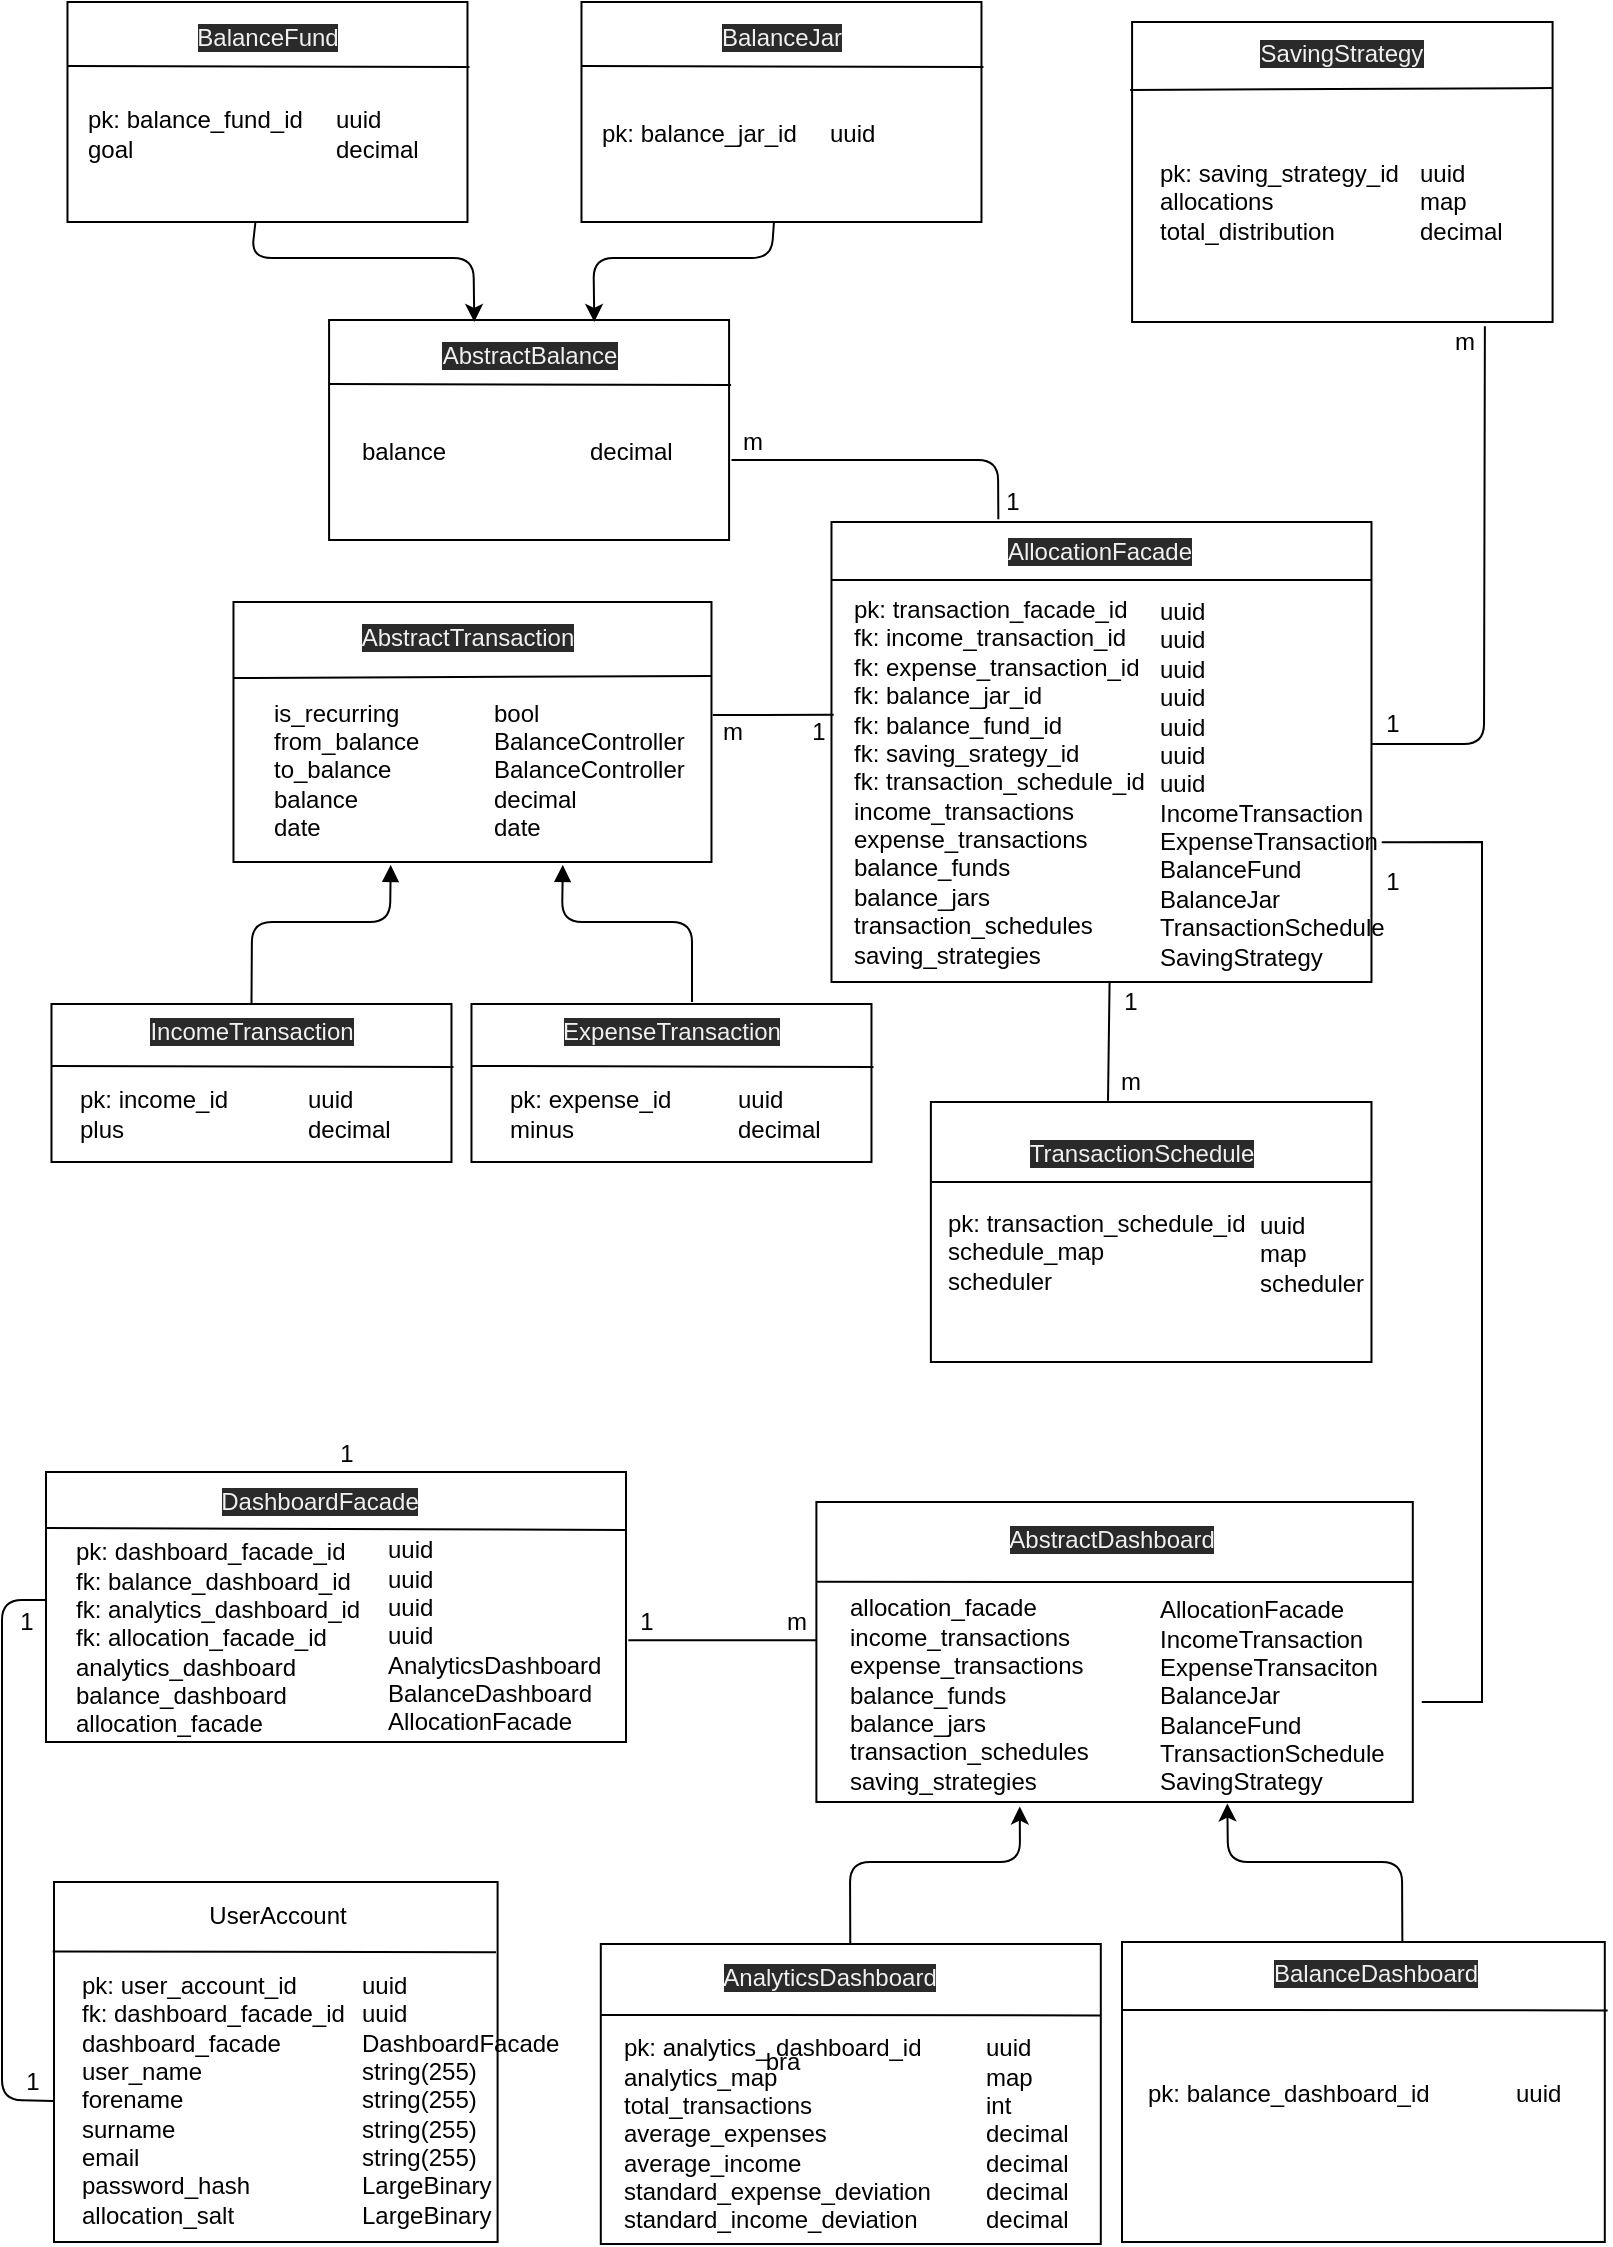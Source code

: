 <mxfile version="20.6.2" type="device"><diagram id="Hlew2SzYprfg2hBASBOW" name="Page-1"><mxGraphModel dx="918" dy="2317" grid="1" gridSize="10" guides="1" tooltips="1" connect="1" arrows="1" fold="1" page="1" pageScale="1" pageWidth="827" pageHeight="1169" math="0" shadow="0"><root><mxCell id="0"/><mxCell id="1" parent="0"/><mxCell id="2" value="" style="rounded=0;whiteSpace=wrap;html=1;align=center;" parent="1" vertex="1"><mxGeometry x="46" y="970" width="221.8" height="180" as="geometry"/></mxCell><mxCell id="3" value="" style="rounded=0;whiteSpace=wrap;html=1;" parent="1" vertex="1"><mxGeometry x="427.2" y="780" width="298.2" height="150" as="geometry"/></mxCell><mxCell id="4" value="" style="rounded=0;whiteSpace=wrap;html=1;" parent="1" vertex="1"><mxGeometry x="183.54" y="189" width="200" height="110" as="geometry"/></mxCell><mxCell id="5" value="" style="rounded=0;whiteSpace=wrap;html=1;" parent="1" vertex="1"><mxGeometry x="585.04" y="40" width="210.25" height="150" as="geometry"/></mxCell><mxCell id="6" value="" style="rounded=0;whiteSpace=wrap;html=1;" parent="1" vertex="1"><mxGeometry x="135.74" y="330" width="239" height="130" as="geometry"/></mxCell><mxCell id="19" value="pk: user_account_id&lt;br&gt;fk: dashboard_facade_id&lt;br&gt;dashboard_facade&lt;br&gt;user_name&lt;br&gt;forename&lt;br&gt;surname&lt;br&gt;email&lt;br&gt;password_hash&lt;br&gt;allocation_salt" style="text;html=1;strokeColor=none;fillColor=none;align=left;verticalAlign=middle;whiteSpace=wrap;rounded=0;" parent="1" vertex="1"><mxGeometry x="57.8" y="1029" width="138.2" height="100" as="geometry"/></mxCell><mxCell id="20" value="uuid&lt;br&gt;uuid&lt;br&gt;DashboardFacade&lt;br&gt;string(255)&lt;br&gt;string(255)&lt;br&gt;string(255)&lt;br&gt;string(255)&lt;br&gt;LargeBinary&lt;br&gt;LargeBinary" style="text;html=1;align=left;verticalAlign=middle;resizable=0;points=[];autosize=1;strokeColor=none;fillColor=none;" parent="1" vertex="1"><mxGeometry x="197.8" y="1014" width="110" height="130" as="geometry"/></mxCell><mxCell id="22" value="" style="endArrow=none;html=1;rounded=1;exitX=-0.003;exitY=0.193;exitDx=0;exitDy=0;exitPerimeter=0;entryX=0.996;entryY=0.284;entryDx=0;entryDy=0;entryPerimeter=0;" parent="1" source="2" edge="1"><mxGeometry width="50" height="50" relative="1" as="geometry"><mxPoint x="66.0" y="1004.58" as="sourcePoint"/><mxPoint x="267.0" y="1005.12" as="targetPoint"/></mxGeometry></mxCell><mxCell id="23" value="" style="endArrow=none;html=1;rounded=1;exitX=0;exitY=0.266;exitDx=0;exitDy=0;exitPerimeter=0;entryX=1.001;entryY=0.267;entryDx=0;entryDy=0;entryPerimeter=0;" parent="1" source="3" target="3" edge="1"><mxGeometry width="50" height="50" relative="1" as="geometry"><mxPoint x="427.4" y="817.77" as="sourcePoint"/><mxPoint x="628.4" y="818.28" as="targetPoint"/></mxGeometry></mxCell><mxCell id="24" value="&lt;span style=&quot;color: rgb(240 , 240 , 240) ; font-family: &amp;#34;helvetica&amp;#34; ; font-size: 12px ; font-style: normal ; font-weight: 400 ; letter-spacing: normal ; text-indent: 0px ; text-transform: none ; word-spacing: 0px ; background-color: rgb(42 , 42 , 42) ; display: inline ; float: none&quot;&gt;AbstractDashboard&lt;/span&gt;" style="text;whiteSpace=wrap;html=1;align=center;" parent="1" vertex="1"><mxGeometry x="545.4" y="785" width="60" height="20" as="geometry"/></mxCell><mxCell id="25" value="&lt;span style=&quot;color: rgb(240 , 240 , 240) ; font-family: &amp;#34;helvetica&amp;#34; ; font-size: 12px ; font-style: normal ; font-weight: 400 ; letter-spacing: normal ; text-indent: 0px ; text-transform: none ; word-spacing: 0px ; background-color: rgb(42 , 42 , 42) ; display: inline ; float: none&quot;&gt;AbstractBalance&lt;/span&gt;" style="text;whiteSpace=wrap;html=1;align=center;" parent="1" vertex="1"><mxGeometry x="253.54" y="193" width="60" height="20" as="geometry"/></mxCell><mxCell id="26" value="" style="endArrow=none;html=1;rounded=1;exitX=-0.009;exitY=0.281;exitDx=0;exitDy=0;exitPerimeter=0;entryX=0.996;entryY=0.284;entryDx=0;entryDy=0;entryPerimeter=0;" parent="1" edge="1"><mxGeometry width="50" height="50" relative="1" as="geometry"><mxPoint x="183.54" y="221.0" as="sourcePoint"/><mxPoint x="384.54" y="221.51" as="targetPoint"/></mxGeometry></mxCell><mxCell id="30" value="&lt;span style=&quot;color: rgb(240 , 240 , 240) ; font-family: &amp;#34;helvetica&amp;#34; ; font-size: 12px ; font-style: normal ; font-weight: 400 ; letter-spacing: normal ; text-indent: 0px ; text-transform: none ; word-spacing: 0px ; background-color: rgb(42 , 42 , 42) ; display: inline ; float: none&quot;&gt;AbstractTransaction&lt;/span&gt;" style="text;whiteSpace=wrap;html=1;align=center;" parent="1" vertex="1"><mxGeometry x="207.74" y="334" width="90" height="30" as="geometry"/></mxCell><mxCell id="31" value="" style="endArrow=none;html=1;rounded=1;exitX=-0.009;exitY=0.281;exitDx=0;exitDy=0;exitPerimeter=0;" parent="1" edge="1"><mxGeometry width="50" height="50" relative="1" as="geometry"><mxPoint x="135.74" y="368.0" as="sourcePoint"/><mxPoint x="374.74" y="367" as="targetPoint"/></mxGeometry></mxCell><mxCell id="34" value="1" style="text;html=1;align=center;verticalAlign=middle;resizable=0;points=[];autosize=1;strokeColor=none;fillColor=none;" parent="1" vertex="1"><mxGeometry x="417.74" y="385" width="20" height="20" as="geometry"/></mxCell><mxCell id="35" value="&lt;span style=&quot;color: rgb(240 , 240 , 240) ; font-family: &amp;#34;helvetica&amp;#34; ; font-size: 12px ; font-style: normal ; font-weight: 400 ; letter-spacing: normal ; text-indent: 0px ; text-transform: none ; word-spacing: 0px ; background-color: rgb(42 , 42 , 42) ; display: inline ; float: none&quot;&gt;SavingStrategy&lt;/span&gt;" style="text;whiteSpace=wrap;html=1;align=center;" parent="1" vertex="1"><mxGeometry x="635.04" y="42" width="110" height="30" as="geometry"/></mxCell><mxCell id="36" value="" style="endArrow=none;html=1;rounded=1;exitX=-0.009;exitY=0.281;exitDx=0;exitDy=0;exitPerimeter=0;entryX=1.001;entryY=0.22;entryDx=0;entryDy=0;entryPerimeter=0;" parent="1" target="5" edge="1"><mxGeometry width="50" height="50" relative="1" as="geometry"><mxPoint x="584.04" y="74.0" as="sourcePoint"/><mxPoint x="785.04" y="74.51" as="targetPoint"/></mxGeometry></mxCell><mxCell id="41" value="" style="rounded=0;whiteSpace=wrap;html=1;" parent="1" vertex="1"><mxGeometry x="44.74" y="531" width="200" height="79" as="geometry"/></mxCell><mxCell id="44" style="edgeStyle=none;html=1;endArrow=block;endFill=1;entryX=0.689;entryY=1.011;entryDx=0;entryDy=0;entryPerimeter=0;" parent="1" target="6" edge="1"><mxGeometry relative="1" as="geometry"><mxPoint x="365" y="530" as="sourcePoint"/><mxPoint x="304.74" y="490" as="targetPoint"/><Array as="points"><mxPoint x="365" y="490"/><mxPoint x="300" y="490"/></Array></mxGeometry></mxCell><mxCell id="42" value="" style="rounded=0;whiteSpace=wrap;html=1;" parent="1" vertex="1"><mxGeometry x="254.74" y="531" width="200" height="79" as="geometry"/></mxCell><mxCell id="43" value="" style="endArrow=block;html=1;endFill=1;exitX=0.5;exitY=0;exitDx=0;exitDy=0;entryX=0.329;entryY=1.011;entryDx=0;entryDy=0;entryPerimeter=0;" parent="1" source="41" target="6" edge="1"><mxGeometry width="50" height="50" relative="1" as="geometry"><mxPoint x="134.74" y="550" as="sourcePoint"/><mxPoint x="213.74" y="490" as="targetPoint"/><Array as="points"><mxPoint x="145" y="490"/><mxPoint x="214" y="490"/></Array></mxGeometry></mxCell><mxCell id="45" value="" style="endArrow=none;html=1;rounded=1;exitX=-0.009;exitY=0.281;exitDx=0;exitDy=0;exitPerimeter=0;entryX=0.996;entryY=0.284;entryDx=0;entryDy=0;entryPerimeter=0;" parent="1" edge="1"><mxGeometry width="50" height="50" relative="1" as="geometry"><mxPoint x="44.74" y="562.0" as="sourcePoint"/><mxPoint x="245.74" y="562.51" as="targetPoint"/></mxGeometry></mxCell><mxCell id="46" value="" style="endArrow=none;html=1;rounded=1;exitX=-0.009;exitY=0.281;exitDx=0;exitDy=0;exitPerimeter=0;entryX=0.996;entryY=0.284;entryDx=0;entryDy=0;entryPerimeter=0;" parent="1" edge="1"><mxGeometry width="50" height="50" relative="1" as="geometry"><mxPoint x="254.74" y="562.0" as="sourcePoint"/><mxPoint x="455.74" y="562.51" as="targetPoint"/></mxGeometry></mxCell><mxCell id="47" value="&lt;span style=&quot;color: rgb(240 , 240 , 240) ; font-family: &amp;#34;helvetica&amp;#34; ; font-size: 12px ; font-style: normal ; font-weight: 400 ; letter-spacing: normal ; text-indent: 0px ; text-transform: none ; word-spacing: 0px ; background-color: rgb(42 , 42 , 42) ; display: inline ; float: none&quot;&gt;IncomeTransaction&lt;/span&gt;" style="text;whiteSpace=wrap;html=1;align=center;" parent="1" vertex="1"><mxGeometry x="99.74" y="531" width="90" height="30" as="geometry"/></mxCell><mxCell id="48" value="&lt;span style=&quot;color: rgb(240 , 240 , 240) ; font-family: &amp;#34;helvetica&amp;#34; ; font-size: 12px ; font-style: normal ; font-weight: 400 ; letter-spacing: normal ; text-indent: 0px ; text-transform: none ; word-spacing: 0px ; background-color: rgb(42 , 42 , 42) ; display: inline ; float: none&quot;&gt;ExpenseTransaction&lt;/span&gt;" style="text;whiteSpace=wrap;html=1;align=center;" parent="1" vertex="1"><mxGeometry x="309.74" y="531" width="90" height="30" as="geometry"/></mxCell><mxCell id="185" style="edgeStyle=none;html=1;entryX=0.341;entryY=1.015;entryDx=0;entryDy=0;entryPerimeter=0;" parent="1" source="59" target="3" edge="1"><mxGeometry relative="1" as="geometry"><Array as="points"><mxPoint x="444" y="960"/><mxPoint x="529" y="960"/></Array></mxGeometry></mxCell><mxCell id="59" value="" style="rounded=0;whiteSpace=wrap;html=1;" parent="1" vertex="1"><mxGeometry x="319.4" y="1001" width="250" height="150" as="geometry"/></mxCell><mxCell id="186" style="edgeStyle=none;html=1;entryX=0.689;entryY=1.005;entryDx=0;entryDy=0;entryPerimeter=0;exitX=0.642;exitY=-0.02;exitDx=0;exitDy=0;exitPerimeter=0;" parent="1" source="64" target="3" edge="1"><mxGeometry relative="1" as="geometry"><Array as="points"><mxPoint x="720" y="960"/><mxPoint x="633" y="960"/></Array></mxGeometry></mxCell><mxCell id="60" value="" style="rounded=0;whiteSpace=wrap;html=1;" parent="1" vertex="1"><mxGeometry x="580" y="1000" width="241.4" height="150" as="geometry"/></mxCell><mxCell id="61" value="" style="endArrow=none;html=1;rounded=1;exitX=0;exitY=0.403;exitDx=0;exitDy=0;exitPerimeter=0;entryX=1;entryY=0.238;entryDx=0;entryDy=0;entryPerimeter=0;" parent="1" target="59" edge="1"><mxGeometry width="50" height="50" relative="1" as="geometry"><mxPoint x="319.4" y="1036.45" as="sourcePoint"/><mxPoint x="558.4" y="1036.51" as="targetPoint"/></mxGeometry></mxCell><mxCell id="62" value="" style="endArrow=none;html=1;rounded=1;entryX=1.006;entryY=0.228;entryDx=0;entryDy=0;entryPerimeter=0;" parent="1" target="60" edge="1"><mxGeometry width="50" height="50" relative="1" as="geometry"><mxPoint x="580" y="1034" as="sourcePoint"/><mxPoint x="781.4" y="1025.45" as="targetPoint"/></mxGeometry></mxCell><mxCell id="63" value="&lt;span style=&quot;color: rgb(240 , 240 , 240) ; font-family: &amp;#34;helvetica&amp;#34; ; font-size: 12px ; font-style: normal ; font-weight: 400 ; letter-spacing: normal ; text-indent: 0px ; text-transform: none ; word-spacing: 0px ; background-color: rgb(42 , 42 , 42) ; display: inline ; float: none&quot;&gt;AnalyticsDashboard&lt;/span&gt;" style="text;whiteSpace=wrap;html=1;align=center;" parent="1" vertex="1"><mxGeometry x="389.4" y="1004" width="90" height="30" as="geometry"/></mxCell><mxCell id="64" value="&lt;span style=&quot;color: rgb(240 , 240 , 240) ; font-family: &amp;#34;helvetica&amp;#34; ; font-size: 12px ; font-style: normal ; font-weight: 400 ; letter-spacing: normal ; text-indent: 0px ; text-transform: none ; word-spacing: 0px ; background-color: rgb(42 , 42 , 42) ; display: inline ; float: none&quot;&gt;BalanceDashboard&lt;/span&gt;" style="text;whiteSpace=wrap;html=1;align=center;" parent="1" vertex="1"><mxGeometry x="662.4" y="1002" width="90" height="30" as="geometry"/></mxCell><mxCell id="72" value="pk: analytics_ dashboard_id&lt;br&gt;analytics_map&lt;br&gt;total_transactions&lt;br&gt;average_expenses&lt;br&gt;average_income&lt;br&gt;standard_expense_deviation&lt;br&gt;standard_income_deviation" style="text;html=1;strokeColor=none;fillColor=none;align=left;verticalAlign=middle;whiteSpace=wrap;rounded=0;" parent="1" vertex="1"><mxGeometry x="329.4" y="1071" width="170" height="50" as="geometry"/></mxCell><mxCell id="73" value="uuid&lt;br&gt;map&lt;br&gt;int&lt;br&gt;decimal&lt;br&gt;decimal&lt;br&gt;decimal&lt;br&gt;decimal" style="text;html=1;align=left;verticalAlign=middle;resizable=0;points=[];autosize=1;strokeColor=none;fillColor=none;" parent="1" vertex="1"><mxGeometry x="510.4" y="1041" width="60" height="110" as="geometry"/></mxCell><mxCell id="74" value="pk: balance_dashboard_id" style="text;html=1;strokeColor=none;fillColor=none;align=left;verticalAlign=middle;whiteSpace=wrap;rounded=0;" parent="1" vertex="1"><mxGeometry x="591.4" y="1051" width="170" height="50" as="geometry"/></mxCell><mxCell id="75" value="uuid" style="text;html=1;align=left;verticalAlign=middle;resizable=0;points=[];autosize=1;strokeColor=none;fillColor=none;" parent="1" vertex="1"><mxGeometry x="775.4" y="1066" width="40" height="20" as="geometry"/></mxCell><mxCell id="76" value="&lt;br&gt;allocation_facade&lt;br&gt;income_transactions&lt;br&gt;expense_transactions&lt;br&gt;balance_funds&lt;br&gt;balance_jars&lt;br&gt;transaction_schedules&lt;br&gt;saving_strategies" style="text;html=1;strokeColor=none;fillColor=none;align=left;verticalAlign=middle;whiteSpace=wrap;rounded=0;" parent="1" vertex="1"><mxGeometry x="442.4" y="844" width="151" height="50" as="geometry"/></mxCell><mxCell id="77" value="AllocationFacade&lt;br&gt;IncomeTransaction&lt;br&gt;ExpenseTransaciton&lt;br&gt;BalanceJar&lt;br&gt;BalanceFund&lt;br&gt;TransactionSchedule&lt;br&gt;SavingStrategy" style="text;html=1;align=left;verticalAlign=middle;resizable=0;points=[];autosize=1;strokeColor=none;fillColor=none;" parent="1" vertex="1"><mxGeometry x="597.04" y="822" width="140" height="110" as="geometry"/></mxCell><mxCell id="79" value="&lt;div&gt;&lt;span&gt;UserAccount&lt;/span&gt;&lt;/div&gt;" style="text;whiteSpace=wrap;html=1;align=center;" parent="1" vertex="1"><mxGeometry x="132.8" y="973" width="50" height="29" as="geometry"/></mxCell><mxCell id="80" value="is_recurring&lt;br&gt;from_balance&lt;br&gt;to_balance&lt;br&gt;balance&lt;br&gt;date" style="text;html=1;strokeColor=none;fillColor=none;align=left;verticalAlign=middle;whiteSpace=wrap;rounded=0;" parent="1" vertex="1"><mxGeometry x="153.74" y="389" width="112" height="50" as="geometry"/></mxCell><mxCell id="81" value="bool&lt;br&gt;BalanceController&lt;br&gt;BalanceController&lt;br&gt;decimal&lt;br&gt;date" style="text;html=1;align=left;verticalAlign=middle;resizable=0;points=[];autosize=1;strokeColor=none;fillColor=none;" parent="1" vertex="1"><mxGeometry x="263.74" y="374" width="110" height="80" as="geometry"/></mxCell><mxCell id="82" value="balance" style="text;html=1;strokeColor=none;fillColor=none;align=left;verticalAlign=middle;whiteSpace=wrap;rounded=0;" parent="1" vertex="1"><mxGeometry x="197.74" y="230" width="112" height="50" as="geometry"/></mxCell><mxCell id="83" value="decimal" style="text;html=1;align=left;verticalAlign=middle;resizable=0;points=[];autosize=1;strokeColor=none;fillColor=none;" parent="1" vertex="1"><mxGeometry x="311.74" y="245" width="60" height="20" as="geometry"/></mxCell><mxCell id="152" style="edgeStyle=none;html=1;entryX=0.363;entryY=0.009;entryDx=0;entryDy=0;entryPerimeter=0;endArrow=classic;endFill=1;" parent="1" source="91" target="4" edge="1"><mxGeometry relative="1" as="geometry"><Array as="points"><mxPoint x="144.74" y="158"/><mxPoint x="255.74" y="158"/></Array></mxGeometry></mxCell><mxCell id="91" value="" style="rounded=0;whiteSpace=wrap;html=1;" parent="1" vertex="1"><mxGeometry x="52.74" y="30" width="200" height="110" as="geometry"/></mxCell><mxCell id="92" value="&lt;span style=&quot;color: rgb(240 , 240 , 240) ; font-family: &amp;#34;helvetica&amp;#34; ; font-size: 12px ; font-style: normal ; font-weight: 400 ; letter-spacing: normal ; text-indent: 0px ; text-transform: none ; word-spacing: 0px ; background-color: rgb(42 , 42 , 42) ; display: inline ; float: none&quot;&gt;BalanceFund&lt;/span&gt;" style="text;whiteSpace=wrap;html=1;align=center;" parent="1" vertex="1"><mxGeometry x="122.74" y="34" width="60" height="20" as="geometry"/></mxCell><mxCell id="93" value="" style="endArrow=none;html=1;rounded=1;exitX=-0.009;exitY=0.281;exitDx=0;exitDy=0;exitPerimeter=0;entryX=0.996;entryY=0.284;entryDx=0;entryDy=0;entryPerimeter=0;" parent="1" edge="1"><mxGeometry width="50" height="50" relative="1" as="geometry"><mxPoint x="52.74" y="62.0" as="sourcePoint"/><mxPoint x="253.74" y="62.51" as="targetPoint"/></mxGeometry></mxCell><mxCell id="94" value="pk: balance_fund_id&lt;br&gt;goal" style="text;html=1;strokeColor=none;fillColor=none;align=left;verticalAlign=middle;whiteSpace=wrap;rounded=0;" parent="1" vertex="1"><mxGeometry x="60.94" y="71" width="112" height="50" as="geometry"/></mxCell><mxCell id="95" value="uuid&lt;br&gt;decimal" style="text;html=1;align=left;verticalAlign=middle;resizable=0;points=[];autosize=1;strokeColor=none;fillColor=none;" parent="1" vertex="1"><mxGeometry x="184.94" y="81" width="60" height="30" as="geometry"/></mxCell><mxCell id="153" style="edgeStyle=none;html=1;entryX=0.663;entryY=0.009;entryDx=0;entryDy=0;entryPerimeter=0;endArrow=classic;endFill=1;startArrow=none;startFill=0;" parent="1" source="96" target="4" edge="1"><mxGeometry relative="1" as="geometry"><Array as="points"><mxPoint x="404.74" y="158"/><mxPoint x="315.74" y="158"/></Array></mxGeometry></mxCell><mxCell id="96" value="" style="rounded=0;whiteSpace=wrap;html=1;" parent="1" vertex="1"><mxGeometry x="309.74" y="30" width="200" height="110" as="geometry"/></mxCell><mxCell id="97" value="&lt;span style=&quot;color: rgb(240 , 240 , 240) ; font-family: &amp;#34;helvetica&amp;#34; ; font-size: 12px ; font-style: normal ; font-weight: 400 ; letter-spacing: normal ; text-indent: 0px ; text-transform: none ; word-spacing: 0px ; background-color: rgb(42 , 42 , 42) ; display: inline ; float: none&quot;&gt;BalanceJar&lt;/span&gt;" style="text;whiteSpace=wrap;html=1;align=center;" parent="1" vertex="1"><mxGeometry x="379.74" y="34" width="60" height="20" as="geometry"/></mxCell><mxCell id="98" value="" style="endArrow=none;html=1;rounded=1;exitX=-0.009;exitY=0.281;exitDx=0;exitDy=0;exitPerimeter=0;entryX=0.996;entryY=0.284;entryDx=0;entryDy=0;entryPerimeter=0;" parent="1" edge="1"><mxGeometry width="50" height="50" relative="1" as="geometry"><mxPoint x="309.74" y="62.0" as="sourcePoint"/><mxPoint x="510.74" y="62.51" as="targetPoint"/></mxGeometry></mxCell><mxCell id="99" value="pk: balance_jar_id" style="text;html=1;strokeColor=none;fillColor=none;align=left;verticalAlign=middle;whiteSpace=wrap;rounded=0;" parent="1" vertex="1"><mxGeometry x="317.94" y="71" width="112" height="50" as="geometry"/></mxCell><mxCell id="100" value="uuid" style="text;html=1;align=left;verticalAlign=middle;resizable=0;points=[];autosize=1;strokeColor=none;fillColor=none;" parent="1" vertex="1"><mxGeometry x="431.94" y="86" width="40" height="20" as="geometry"/></mxCell><mxCell id="108" value="pk: saving_strategy_id&lt;br&gt;allocations&lt;br&gt;total_distribution" style="text;html=1;strokeColor=none;fillColor=none;align=left;verticalAlign=middle;whiteSpace=wrap;rounded=0;" parent="1" vertex="1"><mxGeometry x="597.04" y="105" width="170" height="50" as="geometry"/></mxCell><mxCell id="109" value="uuid&lt;br&gt;map&lt;br&gt;decimal" style="text;html=1;align=left;verticalAlign=middle;resizable=0;points=[];autosize=1;strokeColor=none;fillColor=none;" parent="1" vertex="1"><mxGeometry x="727.04" y="105" width="60" height="50" as="geometry"/></mxCell><mxCell id="112" value="" style="rounded=0;whiteSpace=wrap;html=1;" parent="1" vertex="1"><mxGeometry x="484.44" y="580" width="220.3" height="130" as="geometry"/></mxCell><mxCell id="113" value="&lt;span style=&quot;color: rgb(240 , 240 , 240) ; font-family: &amp;#34;helvetica&amp;#34; ; font-size: 12px ; font-style: normal ; font-weight: 400 ; letter-spacing: normal ; text-indent: 0px ; text-transform: none ; word-spacing: 0px ; background-color: rgb(42 , 42 , 42) ; display: inline ; float: none&quot;&gt;TransactionSchedule&lt;/span&gt;" style="text;whiteSpace=wrap;html=1;align=center;" parent="1" vertex="1"><mxGeometry x="534.74" y="592" width="110" height="30" as="geometry"/></mxCell><mxCell id="114" value="" style="endArrow=none;html=1;rounded=1;exitX=-0.009;exitY=0.281;exitDx=0;exitDy=0;exitPerimeter=0;" parent="1" edge="1"><mxGeometry width="50" height="50" relative="1" as="geometry"><mxPoint x="484.74" y="620.0" as="sourcePoint"/><mxPoint x="704.74" y="620" as="targetPoint"/></mxGeometry></mxCell><mxCell id="117" value="pk: transaction_schedule_id&lt;br&gt;schedule_map&lt;br&gt;scheduler" style="text;html=1;strokeColor=none;fillColor=none;align=left;verticalAlign=middle;whiteSpace=wrap;rounded=0;" parent="1" vertex="1"><mxGeometry x="490.74" y="630" width="161.8" height="50" as="geometry"/></mxCell><mxCell id="118" value="uuid&lt;br&gt;map&lt;br&gt;scheduler" style="text;html=1;align=left;verticalAlign=middle;resizable=0;points=[];autosize=1;strokeColor=none;fillColor=none;" parent="1" vertex="1"><mxGeometry x="646.54" y="631" width="70" height="50" as="geometry"/></mxCell><mxCell id="120" value="pk: income_id&lt;br&gt;plus" style="text;html=1;strokeColor=none;fillColor=none;align=left;verticalAlign=middle;whiteSpace=wrap;rounded=0;" parent="1" vertex="1"><mxGeometry x="56.74" y="561" width="112" height="50" as="geometry"/></mxCell><mxCell id="121" value="uuid&lt;br&gt;decimal" style="text;html=1;align=left;verticalAlign=middle;resizable=0;points=[];autosize=1;strokeColor=none;fillColor=none;" parent="1" vertex="1"><mxGeometry x="170.74" y="571" width="60" height="30" as="geometry"/></mxCell><mxCell id="122" value="pk: expense_id&lt;br&gt;minus" style="text;html=1;strokeColor=none;fillColor=none;align=left;verticalAlign=middle;whiteSpace=wrap;rounded=0;" parent="1" vertex="1"><mxGeometry x="271.74" y="561" width="112" height="50" as="geometry"/></mxCell><mxCell id="123" value="uuid&lt;br&gt;decimal" style="text;html=1;align=left;verticalAlign=middle;resizable=0;points=[];autosize=1;strokeColor=none;fillColor=none;" parent="1" vertex="1"><mxGeometry x="385.74" y="571" width="60" height="30" as="geometry"/></mxCell><mxCell id="130" value="" style="rounded=0;whiteSpace=wrap;html=1;" parent="1" vertex="1"><mxGeometry x="434.74" y="290" width="270" height="230" as="geometry"/></mxCell><mxCell id="131" value="&lt;span style=&quot;color: rgb(240 , 240 , 240) ; font-family: &amp;#34;helvetica&amp;#34; ; font-size: 12px ; font-style: normal ; font-weight: 400 ; letter-spacing: normal ; text-indent: 0px ; text-transform: none ; word-spacing: 0px ; background-color: rgb(42 , 42 , 42) ; display: inline ; float: none&quot;&gt;AllocationFacade&lt;/span&gt;" style="text;whiteSpace=wrap;html=1;align=center;" parent="1" vertex="1"><mxGeometry x="523.74" y="291" width="90" height="30" as="geometry"/></mxCell><mxCell id="132" value="" style="endArrow=none;html=1;rounded=1;exitX=0;exitY=0.308;exitDx=0;exitDy=0;exitPerimeter=0;entryX=1.001;entryY=0.308;entryDx=0;entryDy=0;entryPerimeter=0;" parent="1" edge="1"><mxGeometry width="50" height="50" relative="1" as="geometry"><mxPoint x="434.74" y="319.04" as="sourcePoint"/><mxPoint x="705.01" y="319.04" as="targetPoint"/></mxGeometry></mxCell><mxCell id="133" value="pk: transaction_facade_id&lt;br&gt;fk: income_transaction_id&lt;br&gt;fk: expense_transaction_id&lt;br&gt;fk: balance_jar_id&lt;br&gt;fk: balance_fund_id&lt;br&gt;fk: saving_srategy_id&lt;br&gt;fk: transaction_schedule_id&lt;br&gt;income_transactions&lt;br&gt;expense_transactions&lt;br&gt;balance_funds&lt;br&gt;balance_jars&lt;br&gt;transaction_schedules&lt;br&gt;saving_strategies" style="text;html=1;strokeColor=none;fillColor=none;align=left;verticalAlign=middle;whiteSpace=wrap;rounded=0;" parent="1" vertex="1"><mxGeometry x="444.24" y="395" width="151" height="50" as="geometry"/></mxCell><mxCell id="134" value="uuid&lt;br&gt;uuid&lt;br&gt;uuid&lt;br&gt;uuid&lt;br&gt;uuid&lt;br&gt;uuid&lt;br&gt;uuid&lt;br&gt;IncomeTransaction&lt;br&gt;ExpenseTransaction&lt;br&gt;BalanceFund&lt;br&gt;BalanceJar&lt;br&gt;TransactionSchedule&lt;br&gt;SavingStrategy" style="text;html=1;align=left;verticalAlign=middle;resizable=0;points=[];autosize=1;strokeColor=none;fillColor=none;" parent="1" vertex="1"><mxGeometry x="597.04" y="326" width="130" height="190" as="geometry"/></mxCell><mxCell id="138" value="" style="endArrow=none;html=1;exitX=1.015;exitY=0.157;exitDx=0;exitDy=0;exitPerimeter=0;entryX=0.004;entryY=0.419;entryDx=0;entryDy=0;entryPerimeter=0;" parent="1" source="81" target="130" edge="1"><mxGeometry width="50" height="50" relative="1" as="geometry"><mxPoint x="464.74" y="320" as="sourcePoint"/><mxPoint x="440" y="387" as="targetPoint"/></mxGeometry></mxCell><mxCell id="139" value="m" style="text;html=1;align=center;verticalAlign=middle;resizable=0;points=[];autosize=1;strokeColor=none;fillColor=none;" parent="1" vertex="1"><mxGeometry x="369.74" y="385" width="30" height="20" as="geometry"/></mxCell><mxCell id="141" value="" style="endArrow=none;html=1;exitX=0.515;exitY=1;exitDx=0;exitDy=0;entryX=0.402;entryY=-0.005;entryDx=0;entryDy=0;entryPerimeter=0;exitPerimeter=0;" parent="1" source="130" target="112" edge="1"><mxGeometry width="50" height="50" relative="1" as="geometry"><mxPoint x="504.74" y="440" as="sourcePoint"/><mxPoint x="594.74" y="550" as="targetPoint"/></mxGeometry></mxCell><mxCell id="142" value="1" style="text;html=1;align=center;verticalAlign=middle;resizable=0;points=[];autosize=1;strokeColor=none;fillColor=none;" parent="1" vertex="1"><mxGeometry x="573.74" y="520" width="20" height="20" as="geometry"/></mxCell><mxCell id="143" value="m" style="text;html=1;align=center;verticalAlign=middle;resizable=0;points=[];autosize=1;strokeColor=none;fillColor=none;" parent="1" vertex="1"><mxGeometry x="568.54" y="560" width="30" height="20" as="geometry"/></mxCell><mxCell id="156" value="" style="endArrow=none;html=1;entryX=0.839;entryY=1.014;entryDx=0;entryDy=0;entryPerimeter=0;" parent="1" target="5" edge="1"><mxGeometry width="50" height="50" relative="1" as="geometry"><mxPoint x="704.74" y="401" as="sourcePoint"/><mxPoint x="754.74" y="351" as="targetPoint"/><Array as="points"><mxPoint x="761" y="401"/></Array></mxGeometry></mxCell><mxCell id="157" value="" style="endArrow=none;html=1;exitX=0.309;exitY=-0.006;exitDx=0;exitDy=0;exitPerimeter=0;entryX=1.006;entryY=0.636;entryDx=0;entryDy=0;entryPerimeter=0;" parent="1" source="130" target="4" edge="1"><mxGeometry width="50" height="50" relative="1" as="geometry"><mxPoint x="470" y="290" as="sourcePoint"/><mxPoint x="520" y="240" as="targetPoint"/><Array as="points"><mxPoint x="518" y="259"/></Array></mxGeometry></mxCell><mxCell id="159" value="1" style="text;html=1;align=center;verticalAlign=middle;resizable=0;points=[];autosize=1;strokeColor=none;fillColor=none;" parent="1" vertex="1"><mxGeometry x="181.74" y="746" width="20" height="20" as="geometry"/></mxCell><mxCell id="160" value="1" style="text;html=1;align=center;verticalAlign=middle;resizable=0;points=[];autosize=1;strokeColor=none;fillColor=none;" parent="1" vertex="1"><mxGeometry x="704.74" y="460" width="20" height="20" as="geometry"/></mxCell><mxCell id="161" value="1" style="text;html=1;align=center;verticalAlign=middle;resizable=0;points=[];autosize=1;strokeColor=none;fillColor=none;" parent="1" vertex="1"><mxGeometry x="22.0" y="830" width="20" height="20" as="geometry"/></mxCell><mxCell id="162" value="1" style="text;html=1;align=center;verticalAlign=middle;resizable=0;points=[];autosize=1;strokeColor=none;fillColor=none;" parent="1" vertex="1"><mxGeometry x="24.74" y="1060" width="20" height="20" as="geometry"/></mxCell><mxCell id="163" value="1" style="text;html=1;align=center;verticalAlign=middle;resizable=0;points=[];autosize=1;strokeColor=none;fillColor=none;" parent="1" vertex="1"><mxGeometry x="704.74" y="381" width="20" height="20" as="geometry"/></mxCell><mxCell id="164" value="m" style="text;html=1;align=center;verticalAlign=middle;resizable=0;points=[];autosize=1;strokeColor=none;fillColor=none;" parent="1" vertex="1"><mxGeometry x="736.04" y="190" width="30" height="20" as="geometry"/></mxCell><mxCell id="165" value="1" style="text;html=1;align=center;verticalAlign=middle;resizable=0;points=[];autosize=1;strokeColor=none;fillColor=none;" parent="1" vertex="1"><mxGeometry x="514.74" y="270" width="20" height="20" as="geometry"/></mxCell><mxCell id="166" value="m" style="text;html=1;align=center;verticalAlign=middle;resizable=0;points=[];autosize=1;strokeColor=none;fillColor=none;" parent="1" vertex="1"><mxGeometry x="379.74" y="240" width="30" height="20" as="geometry"/></mxCell><mxCell id="170" value="" style="rounded=0;whiteSpace=wrap;html=1;" parent="1" vertex="1"><mxGeometry x="42" y="765" width="290" height="135" as="geometry"/></mxCell><mxCell id="172" value="&lt;span style=&quot;color: rgb(240 , 240 , 240) ; font-family: &amp;#34;helvetica&amp;#34; ; font-size: 12px ; font-style: normal ; font-weight: 400 ; letter-spacing: normal ; text-indent: 0px ; text-transform: none ; word-spacing: 0px ; background-color: rgb(42 , 42 , 42) ; display: inline ; float: none&quot;&gt;DashboardFacade&lt;/span&gt;" style="text;whiteSpace=wrap;html=1;align=center;" parent="1" vertex="1"><mxGeometry x="149.47" y="766" width="60" height="20" as="geometry"/></mxCell><mxCell id="174" value="" style="endArrow=none;html=1;rounded=1;" parent="1" edge="1"><mxGeometry width="50" height="50" relative="1" as="geometry"><mxPoint x="42" y="793" as="sourcePoint"/><mxPoint x="332" y="794" as="targetPoint"/></mxGeometry></mxCell><mxCell id="176" value="pk: dashboard_facade_id&lt;br&gt;fk: balance_dashboard_id&lt;br&gt;fk: analytics_dashboard_id&lt;br&gt;fk: allocation_facade_id&lt;br&gt;analytics_dashboard&lt;br&gt;balance_dashboard&lt;br&gt;allocation_facade" style="text;html=1;strokeColor=none;fillColor=none;align=left;verticalAlign=middle;whiteSpace=wrap;rounded=0;" parent="1" vertex="1"><mxGeometry x="54.54" y="823" width="151" height="50" as="geometry"/></mxCell><mxCell id="177" value="uuid&lt;br&gt;uuid&lt;br&gt;uuid&lt;br&gt;uuid&lt;br&gt;AnalyticsDashboard&lt;br&gt;BalanceDashboard&lt;br&gt;AllocationFacade" style="text;html=1;align=left;verticalAlign=middle;resizable=0;points=[];autosize=1;strokeColor=none;fillColor=none;" parent="1" vertex="1"><mxGeometry x="210.74" y="797" width="120" height="100" as="geometry"/></mxCell><mxCell id="178" value="" style="endArrow=none;html=1;exitX=1.004;exitY=0.623;exitDx=0;exitDy=0;exitPerimeter=0;entryX=0.001;entryY=0.461;entryDx=0;entryDy=0;entryPerimeter=0;" parent="1" source="170" target="3" edge="1"><mxGeometry width="50" height="50" relative="1" as="geometry"><mxPoint x="404.8" y="852" as="sourcePoint"/><mxPoint x="420" y="870" as="targetPoint"/></mxGeometry></mxCell><mxCell id="179" value="1" style="text;html=1;align=center;verticalAlign=middle;resizable=0;points=[];autosize=1;strokeColor=none;fillColor=none;" parent="1" vertex="1"><mxGeometry x="332" y="830" width="20" height="20" as="geometry"/></mxCell><mxCell id="180" value="m" style="text;html=1;align=center;verticalAlign=middle;resizable=0;points=[];autosize=1;strokeColor=none;fillColor=none;" parent="1" vertex="1"><mxGeometry x="401.94" y="830" width="30" height="20" as="geometry"/></mxCell><mxCell id="183" value="" style="endArrow=none;html=1;entryX=-0.002;entryY=0.608;entryDx=0;entryDy=0;entryPerimeter=0;exitX=-0.001;exitY=0.474;exitDx=0;exitDy=0;exitPerimeter=0;" parent="1" source="170" target="2" edge="1"><mxGeometry width="50" height="50" relative="1" as="geometry"><mxPoint x="20" y="760" as="sourcePoint"/><mxPoint x="320" y="810" as="targetPoint"/><Array as="points"><mxPoint x="20" y="829"/><mxPoint x="20" y="1079"/></Array></mxGeometry></mxCell><mxCell id="B5C_8c0KyYwYwjL5YpUy-186" value="bra" style="text;html=1;resizable=0;autosize=1;align=center;verticalAlign=middle;points=[];fillColor=none;strokeColor=none;rounded=0;" parent="1" vertex="1"><mxGeometry x="390" y="1045" width="40" height="30" as="geometry"/></mxCell><mxCell id="yztp13axXtnj1rwIk1D5-188" value="" style="endArrow=none;html=1;rounded=0;exitX=1.019;exitY=0.696;exitDx=0;exitDy=0;exitPerimeter=0;entryX=1.015;entryY=0.667;entryDx=0;entryDy=0;entryPerimeter=0;endFill=0;" parent="1" source="130" target="3" edge="1"><mxGeometry width="50" height="50" relative="1" as="geometry"><mxPoint x="790" y="500" as="sourcePoint"/><mxPoint x="780" y="880" as="targetPoint"/><Array as="points"><mxPoint x="760" y="450"/><mxPoint x="760" y="880"/></Array></mxGeometry></mxCell></root></mxGraphModel></diagram></mxfile>